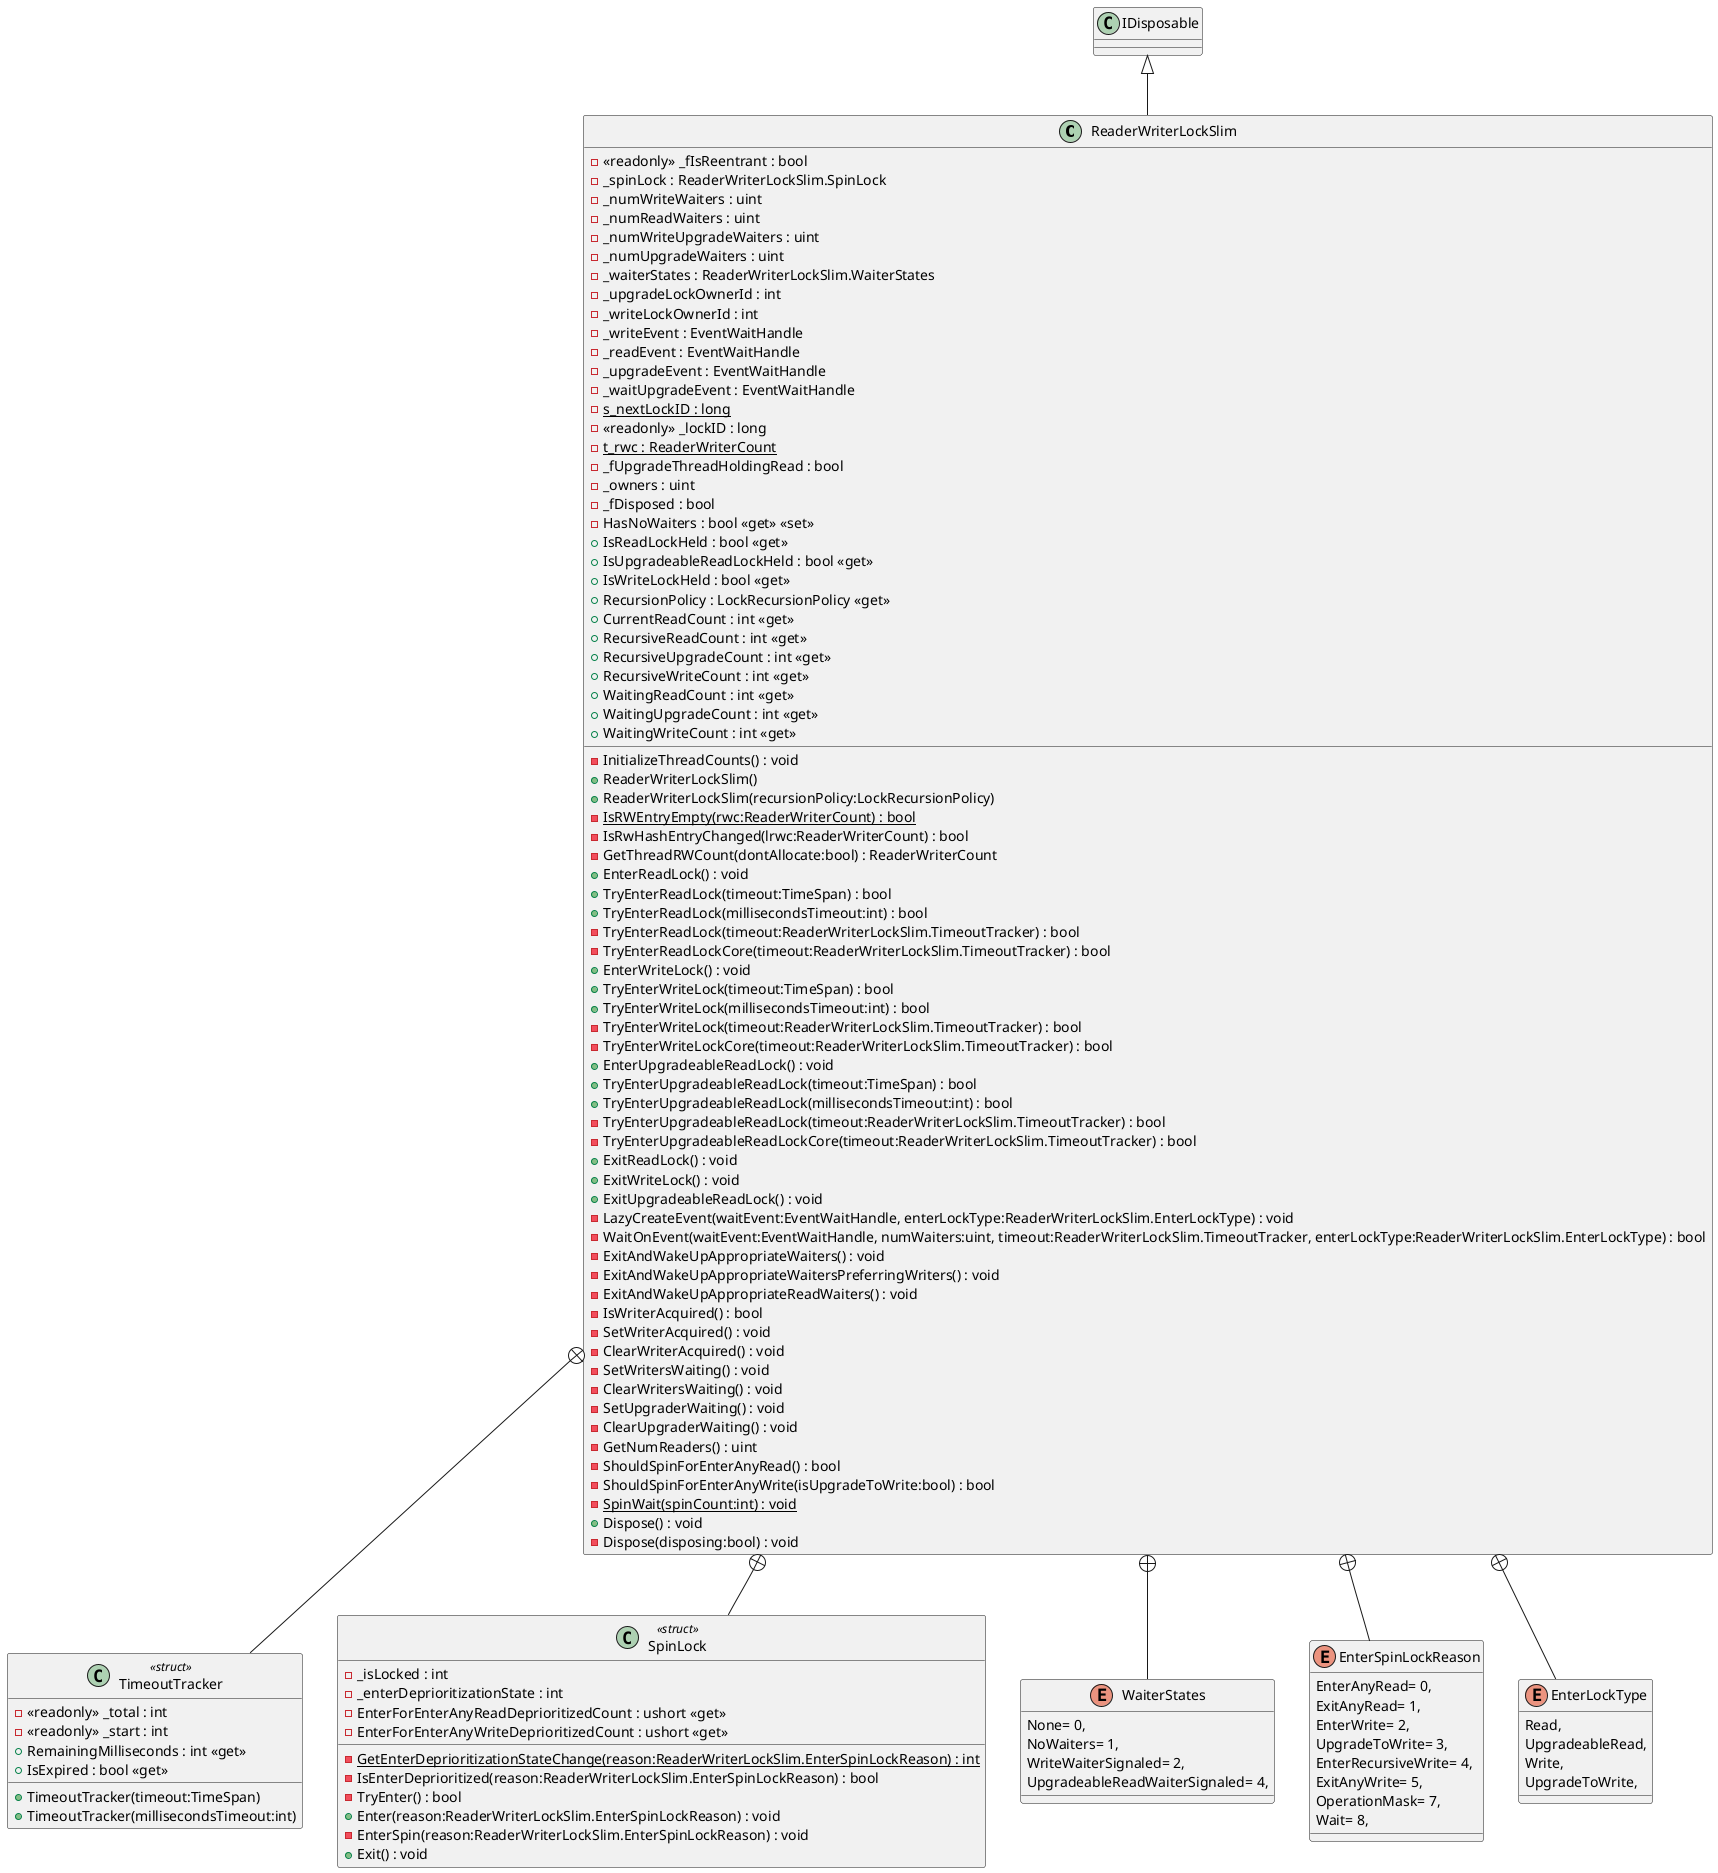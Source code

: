 @startuml
class ReaderWriterLockSlim {
    - <<readonly>> _fIsReentrant : bool
    - _spinLock : ReaderWriterLockSlim.SpinLock
    - _numWriteWaiters : uint
    - _numReadWaiters : uint
    - _numWriteUpgradeWaiters : uint
    - _numUpgradeWaiters : uint
    - _waiterStates : ReaderWriterLockSlim.WaiterStates
    - _upgradeLockOwnerId : int
    - _writeLockOwnerId : int
    - _writeEvent : EventWaitHandle
    - _readEvent : EventWaitHandle
    - _upgradeEvent : EventWaitHandle
    - _waitUpgradeEvent : EventWaitHandle
    - {static} s_nextLockID : long
    - <<readonly>> _lockID : long
    - {static} t_rwc : ReaderWriterCount
    - _fUpgradeThreadHoldingRead : bool
    - _owners : uint
    - _fDisposed : bool
    - InitializeThreadCounts() : void
    + ReaderWriterLockSlim()
    + ReaderWriterLockSlim(recursionPolicy:LockRecursionPolicy)
    - HasNoWaiters : bool <<get>> <<set>>
    - {static} IsRWEntryEmpty(rwc:ReaderWriterCount) : bool
    - IsRwHashEntryChanged(lrwc:ReaderWriterCount) : bool
    - GetThreadRWCount(dontAllocate:bool) : ReaderWriterCount
    + EnterReadLock() : void
    + TryEnterReadLock(timeout:TimeSpan) : bool
    + TryEnterReadLock(millisecondsTimeout:int) : bool
    - TryEnterReadLock(timeout:ReaderWriterLockSlim.TimeoutTracker) : bool
    - TryEnterReadLockCore(timeout:ReaderWriterLockSlim.TimeoutTracker) : bool
    + EnterWriteLock() : void
    + TryEnterWriteLock(timeout:TimeSpan) : bool
    + TryEnterWriteLock(millisecondsTimeout:int) : bool
    - TryEnterWriteLock(timeout:ReaderWriterLockSlim.TimeoutTracker) : bool
    - TryEnterWriteLockCore(timeout:ReaderWriterLockSlim.TimeoutTracker) : bool
    + EnterUpgradeableReadLock() : void
    + TryEnterUpgradeableReadLock(timeout:TimeSpan) : bool
    + TryEnterUpgradeableReadLock(millisecondsTimeout:int) : bool
    - TryEnterUpgradeableReadLock(timeout:ReaderWriterLockSlim.TimeoutTracker) : bool
    - TryEnterUpgradeableReadLockCore(timeout:ReaderWriterLockSlim.TimeoutTracker) : bool
    + ExitReadLock() : void
    + ExitWriteLock() : void
    + ExitUpgradeableReadLock() : void
    - LazyCreateEvent(waitEvent:EventWaitHandle, enterLockType:ReaderWriterLockSlim.EnterLockType) : void
    - WaitOnEvent(waitEvent:EventWaitHandle, numWaiters:uint, timeout:ReaderWriterLockSlim.TimeoutTracker, enterLockType:ReaderWriterLockSlim.EnterLockType) : bool
    - ExitAndWakeUpAppropriateWaiters() : void
    - ExitAndWakeUpAppropriateWaitersPreferringWriters() : void
    - ExitAndWakeUpAppropriateReadWaiters() : void
    - IsWriterAcquired() : bool
    - SetWriterAcquired() : void
    - ClearWriterAcquired() : void
    - SetWritersWaiting() : void
    - ClearWritersWaiting() : void
    - SetUpgraderWaiting() : void
    - ClearUpgraderWaiting() : void
    - GetNumReaders() : uint
    - ShouldSpinForEnterAnyRead() : bool
    - ShouldSpinForEnterAnyWrite(isUpgradeToWrite:bool) : bool
    - {static} SpinWait(spinCount:int) : void
    + Dispose() : void
    - Dispose(disposing:bool) : void
    + IsReadLockHeld : bool <<get>>
    + IsUpgradeableReadLockHeld : bool <<get>>
    + IsWriteLockHeld : bool <<get>>
    + RecursionPolicy : LockRecursionPolicy <<get>>
    + CurrentReadCount : int <<get>>
    + RecursiveReadCount : int <<get>>
    + RecursiveUpgradeCount : int <<get>>
    + RecursiveWriteCount : int <<get>>
    + WaitingReadCount : int <<get>>
    + WaitingUpgradeCount : int <<get>>
    + WaitingWriteCount : int <<get>>
}
class TimeoutTracker <<struct>> {
    - <<readonly>> _total : int
    - <<readonly>> _start : int
    + TimeoutTracker(timeout:TimeSpan)
    + TimeoutTracker(millisecondsTimeout:int)
    + RemainingMilliseconds : int <<get>>
    + IsExpired : bool <<get>>
}
class SpinLock <<struct>> {
    - _isLocked : int
    - _enterDeprioritizationState : int
    - {static} GetEnterDeprioritizationStateChange(reason:ReaderWriterLockSlim.EnterSpinLockReason) : int
    - EnterForEnterAnyReadDeprioritizedCount : ushort <<get>>
    - EnterForEnterAnyWriteDeprioritizedCount : ushort <<get>>
    - IsEnterDeprioritized(reason:ReaderWriterLockSlim.EnterSpinLockReason) : bool
    - TryEnter() : bool
    + Enter(reason:ReaderWriterLockSlim.EnterSpinLockReason) : void
    - EnterSpin(reason:ReaderWriterLockSlim.EnterSpinLockReason) : void
    + Exit() : void
}
enum WaiterStates {
    None= 0,
    NoWaiters= 1,
    WriteWaiterSignaled= 2,
    UpgradeableReadWaiterSignaled= 4,
}
enum EnterSpinLockReason {
    EnterAnyRead= 0,
    ExitAnyRead= 1,
    EnterWrite= 2,
    UpgradeToWrite= 3,
    EnterRecursiveWrite= 4,
    ExitAnyWrite= 5,
    OperationMask= 7,
    Wait= 8,
}
enum EnterLockType {
    Read,
    UpgradeableRead,
    Write,
    UpgradeToWrite,
}
IDisposable <|-- ReaderWriterLockSlim
ReaderWriterLockSlim +-- TimeoutTracker
ReaderWriterLockSlim +-- SpinLock
ReaderWriterLockSlim +-- WaiterStates
ReaderWriterLockSlim +-- EnterSpinLockReason
ReaderWriterLockSlim +-- EnterLockType
@enduml
